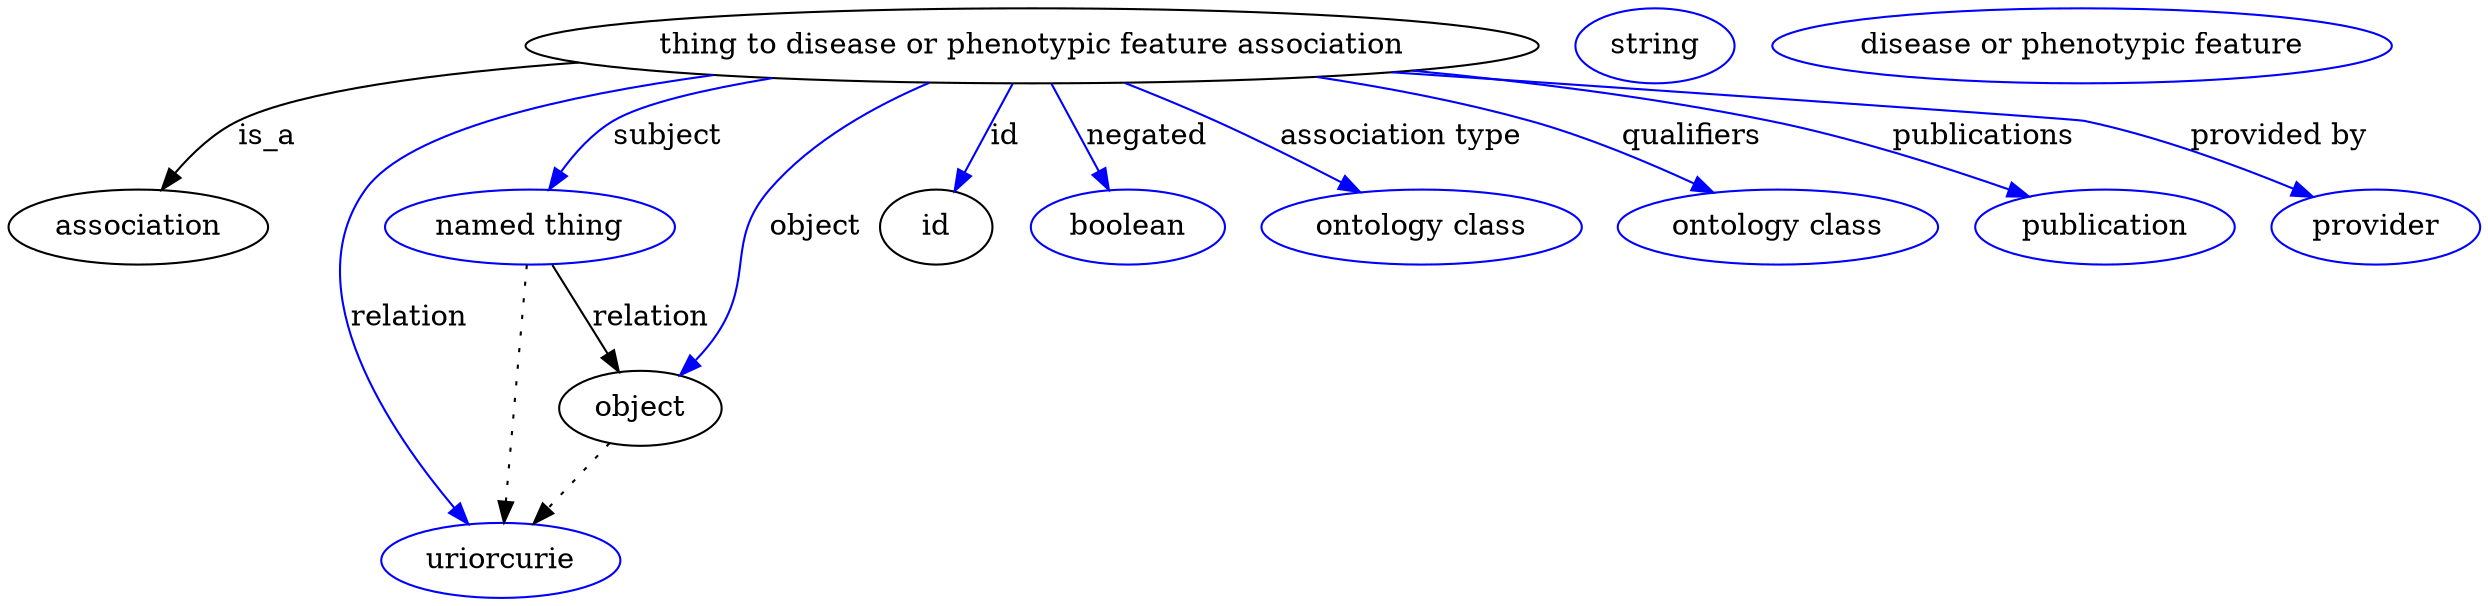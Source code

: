 digraph {
	graph [bb="0,0,1001.3,283"];
	node [label="\N"];
	"thing to disease or phenotypic feature association"	[height=0.5,
		label="thing to disease or phenotypic feature association",
		pos="422.05,265",
		width=5.1454];
	association	[height=0.5,
		pos="50.046,178",
		width=1.3902];
	"thing to disease or phenotypic feature association" -> association	[label=is_a,
		lp="103.05,221.5",
		pos="e,59.47,195.9 252.86,257.59 186.96,252.71 120.47,244.12 92.046,229 81.318,223.29 72.21,213.6 65.247,204.26"];
	subject	[color=blue,
		height=0.5,
		label="named thing",
		pos="211.05,178",
		width=1.5346];
	"thing to disease or phenotypic feature association" -> subject	[color=blue,
		label=subject,
		lp="268.55,221.5",
		pos="e,219.7,195.98 301.39,251.31 282.99,246.12 264.88,238.93 249.05,229 239.39,222.94 231.28,213.49 225.06,204.43",
		style=solid];
	relation	[color=blue,
		height=0.5,
		label=uriorcurie,
		pos="198.05,18",
		width=1.2638];
	"thing to disease or phenotypic feature association" -> relation	[color=blue,
		label=relation,
		lp="159.05,134.5",
		pos="e,184.98,35.304 306.4,250.93 239.69,240.59 165.46,223.25 147.05,196 114.78,148.24 153.22,80.001 178.81,43.788",
		style=solid];
	id	[height=0.5,
		pos="381.05,178",
		width=0.75];
	"thing to disease or phenotypic feature association" -> id	[color=blue,
		label=id,
		lp="409.55,221.5",
		pos="e,388.91,195.31 413.75,246.8 407.91,234.7 400,218.29 393.42,204.65",
		style=solid];
	negated	[color=blue,
		height=0.5,
		label=boolean,
		pos="464.05,178",
		width=1.0652];
	"thing to disease or phenotypic feature association" -> negated	[color=blue,
		label=negated,
		lp="467.55,221.5",
		pos="e,455.84,195.6 430.54,246.8 436.49,234.78 444.52,218.51 451.24,204.92",
		style=solid];
	"association type"	[color=blue,
		height=0.5,
		label="ontology class",
		pos="582.05,178",
		width=1.7151];
	"thing to disease or phenotypic feature association" -> "association type"	[color=blue,
		label="association type",
		lp="565.05,221.5",
		pos="e,555.38,194.48 456.9,247.28 468.47,241.61 481.37,235.15 493.05,229 510.74,219.68 530.13,208.86 546.28,199.67",
		style=solid];
	qualifiers	[color=blue,
		height=0.5,
		label="ontology class",
		pos="723.05,178",
		width=1.7151];
	"thing to disease or phenotypic feature association" -> qualifiers	[color=blue,
		label=qualifiers,
		lp="676.55,221.5",
		pos="e,694.86,194.15 524.78,249.95 553.68,244.71 584.9,237.83 613.05,229 638.04,221.16 664.82,209.07 685.7,198.74",
		style=solid];
	publications	[color=blue,
		height=0.5,
		label=publication,
		pos="853.05,178",
		width=1.3902];
	"thing to disease or phenotypic feature association" -> publications	[color=blue,
		label=publications,
		lp="793.55,221.5",
		pos="e,821.19,191.96 559.18,252.85 606.12,247.51 658.71,239.85 706.05,229 742.52,220.64 782.66,206.65 811.76,195.59",
		style=solid];
	"provided by"	[color=blue,
		height=0.5,
		label=provider,
		pos="961.05,178",
		width=1.1193];
	"thing to disease or phenotypic feature association" -> "provided by"	[color=blue,
		label="provided by",
		lp="911.05,221.5",
		pos="e,934.36,191.84 554.05,252.36 574.8,250.55 596,248.72 616.05,247 711.59,238.81 737.58,250.43 831.05,229 863.86,221.48 899.43,207.35 \
925.05,196.03",
		style=solid];
	object	[height=0.5,
		pos="258.05,91",
		width=0.9027];
	"thing to disease or phenotypic feature association" -> object	[color=blue,
		label=object,
		lp="328.05,178",
		pos="e,271.16,107.77 381.82,247.3 358.45,235.84 329.98,218.61 311.05,196 289.9,170.75 300.01,155.81 284.05,127 281.98,123.28 279.57,119.5 \
277.06,115.87",
		style=solid];
	subject -> relation	[pos="e,199.46,36.188 209.63,159.79 207.38,132.48 202.98,78.994 200.3,46.38",
		style=dotted];
	subject -> object	[label=relation,
		lp="259.05,134.5",
		pos="e,248.94,108.47 220.33,160.21 227.07,148.02 236.31,131.32 243.95,117.49"];
	association_id	[color=blue,
		height=0.5,
		label=string,
		pos="656.05,265",
		width=0.84854];
	object -> relation	[pos="e,211.74,35.205 244.73,74.243 236.99,65.088 227.09,53.364 218.39,43.074",
		style=dotted];
	"thing to disease or phenotypic feature association_object"	[color=blue,
		height=0.5,
		label="disease or phenotypic feature",
		pos="819.05,265",
		width=3.1775];
}
